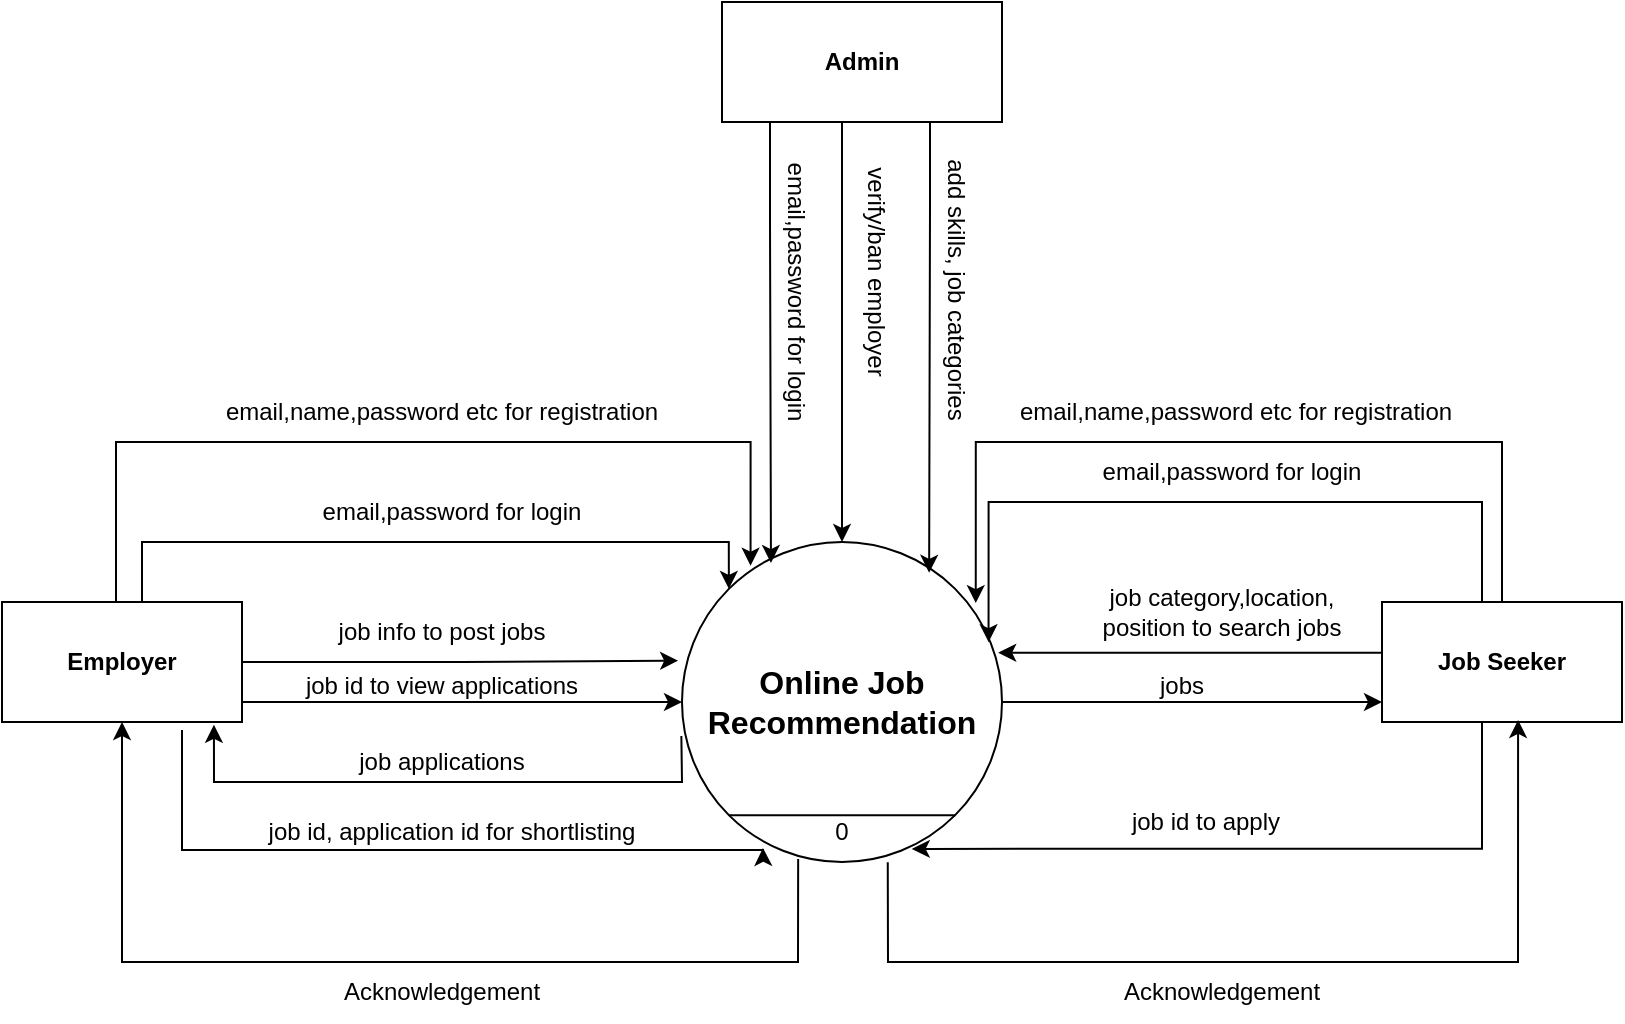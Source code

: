 <mxfile version="19.0.2" type="device"><diagram id="kgpKYQtTHZ0yAKxKKP6v" name="Page-1"><mxGraphModel dx="1550" dy="769" grid="1" gridSize="10" guides="1" tooltips="1" connect="1" arrows="1" fold="1" page="1" pageScale="1" pageWidth="850" pageHeight="1100" math="0" shadow="0"><root><mxCell id="0"/><mxCell id="1" parent="0"/><mxCell id="LfbouAv4_YoSVyIvDfoa-42" style="edgeStyle=orthogonalEdgeStyle;rounded=0;orthogonalLoop=1;jettySize=auto;html=1;exitX=1;exitY=0.5;exitDx=0;exitDy=0;" edge="1" parent="1"><mxGeometry relative="1" as="geometry"><mxPoint x="519" y="410" as="sourcePoint"/><mxPoint x="710" y="410" as="targetPoint"/><Array as="points"><mxPoint x="710" y="410"/></Array></mxGeometry></mxCell><mxCell id="LfbouAv4_YoSVyIvDfoa-1" value="&lt;font style=&quot;font-size: 16px;&quot;&gt;&lt;b&gt;Online Job Recommendation&lt;/b&gt;&lt;/font&gt;" style="ellipse;whiteSpace=wrap;html=1;aspect=fixed;" vertex="1" parent="1"><mxGeometry x="360" y="330" width="160" height="160" as="geometry"/></mxCell><mxCell id="LfbouAv4_YoSVyIvDfoa-16" style="edgeStyle=orthogonalEdgeStyle;rounded=0;orthogonalLoop=1;jettySize=auto;html=1;entryX=0.278;entryY=0.066;entryDx=0;entryDy=0;entryPerimeter=0;" edge="1" parent="1" source="LfbouAv4_YoSVyIvDfoa-3" target="LfbouAv4_YoSVyIvDfoa-1"><mxGeometry relative="1" as="geometry"><Array as="points"><mxPoint x="404" y="170"/><mxPoint x="404" y="170"/></Array></mxGeometry></mxCell><mxCell id="LfbouAv4_YoSVyIvDfoa-18" style="edgeStyle=orthogonalEdgeStyle;rounded=0;orthogonalLoop=1;jettySize=auto;html=1;entryX=0.5;entryY=0;entryDx=0;entryDy=0;" edge="1" parent="1" source="LfbouAv4_YoSVyIvDfoa-3" target="LfbouAv4_YoSVyIvDfoa-1"><mxGeometry relative="1" as="geometry"><Array as="points"><mxPoint x="440" y="210"/><mxPoint x="440" y="210"/></Array></mxGeometry></mxCell><mxCell id="LfbouAv4_YoSVyIvDfoa-21" style="edgeStyle=orthogonalEdgeStyle;rounded=0;orthogonalLoop=1;jettySize=auto;html=1;entryX=1;entryY=0;entryDx=0;entryDy=0;" edge="1" parent="1"><mxGeometry relative="1" as="geometry"><mxPoint x="484" y="112" as="sourcePoint"/><mxPoint x="483.569" y="345.431" as="targetPoint"/><Array as="points"><mxPoint x="484" y="162"/><mxPoint x="484" y="162"/></Array></mxGeometry></mxCell><mxCell id="LfbouAv4_YoSVyIvDfoa-3" value="&lt;b&gt;Admin&lt;/b&gt;" style="rounded=0;whiteSpace=wrap;html=1;" vertex="1" parent="1"><mxGeometry x="380" y="60" width="140" height="60" as="geometry"/></mxCell><mxCell id="LfbouAv4_YoSVyIvDfoa-25" style="edgeStyle=orthogonalEdgeStyle;rounded=0;orthogonalLoop=1;jettySize=auto;html=1;entryX=0;entryY=0;entryDx=0;entryDy=0;" edge="1" parent="1" source="LfbouAv4_YoSVyIvDfoa-4" target="LfbouAv4_YoSVyIvDfoa-1"><mxGeometry relative="1" as="geometry"><Array as="points"><mxPoint x="90" y="330"/><mxPoint x="383" y="330"/></Array></mxGeometry></mxCell><mxCell id="LfbouAv4_YoSVyIvDfoa-29" style="edgeStyle=orthogonalEdgeStyle;rounded=0;orthogonalLoop=1;jettySize=auto;html=1;entryX=-0.012;entryY=0.371;entryDx=0;entryDy=0;entryPerimeter=0;" edge="1" parent="1" source="LfbouAv4_YoSVyIvDfoa-4" target="LfbouAv4_YoSVyIvDfoa-1"><mxGeometry relative="1" as="geometry"/></mxCell><mxCell id="LfbouAv4_YoSVyIvDfoa-32" style="edgeStyle=orthogonalEdgeStyle;rounded=0;orthogonalLoop=1;jettySize=auto;html=1;exitX=1;exitY=0.75;exitDx=0;exitDy=0;entryX=0;entryY=0.5;entryDx=0;entryDy=0;" edge="1" parent="1" source="LfbouAv4_YoSVyIvDfoa-4" target="LfbouAv4_YoSVyIvDfoa-1"><mxGeometry relative="1" as="geometry"><Array as="points"><mxPoint x="140" y="410"/></Array></mxGeometry></mxCell><mxCell id="LfbouAv4_YoSVyIvDfoa-38" style="edgeStyle=orthogonalEdgeStyle;rounded=0;orthogonalLoop=1;jettySize=auto;html=1;exitX=0.75;exitY=1;exitDx=0;exitDy=0;entryX=0.253;entryY=0.931;entryDx=0;entryDy=0;entryPerimeter=0;" edge="1" parent="1"><mxGeometry relative="1" as="geometry"><mxPoint x="110" y="424" as="sourcePoint"/><mxPoint x="400.48" y="482.96" as="targetPoint"/><Array as="points"><mxPoint x="110" y="484"/></Array></mxGeometry></mxCell><mxCell id="LfbouAv4_YoSVyIvDfoa-52" style="edgeStyle=orthogonalEdgeStyle;rounded=0;orthogonalLoop=1;jettySize=auto;html=1;entryX=0.233;entryY=0.074;entryDx=0;entryDy=0;entryPerimeter=0;fontSize=16;" edge="1" parent="1"><mxGeometry relative="1" as="geometry"><mxPoint x="77" y="360" as="sourcePoint"/><mxPoint x="394.28" y="341.84" as="targetPoint"/><Array as="points"><mxPoint x="77" y="280"/><mxPoint x="394" y="280"/></Array></mxGeometry></mxCell><mxCell id="LfbouAv4_YoSVyIvDfoa-4" value="&lt;b&gt;Employer&lt;/b&gt;" style="rounded=0;whiteSpace=wrap;html=1;" vertex="1" parent="1"><mxGeometry x="20" y="360" width="120" height="60" as="geometry"/></mxCell><mxCell id="LfbouAv4_YoSVyIvDfoa-23" style="edgeStyle=orthogonalEdgeStyle;rounded=0;orthogonalLoop=1;jettySize=auto;html=1;entryX=0.918;entryY=0.191;entryDx=0;entryDy=0;entryPerimeter=0;" edge="1" parent="1" source="LfbouAv4_YoSVyIvDfoa-5" target="LfbouAv4_YoSVyIvDfoa-1"><mxGeometry relative="1" as="geometry"><Array as="points"><mxPoint x="770" y="280"/><mxPoint x="507" y="280"/></Array></mxGeometry></mxCell><mxCell id="LfbouAv4_YoSVyIvDfoa-28" style="edgeStyle=orthogonalEdgeStyle;rounded=0;orthogonalLoop=1;jettySize=auto;html=1;entryX=0.958;entryY=0.313;entryDx=0;entryDy=0;entryPerimeter=0;" edge="1" parent="1" source="LfbouAv4_YoSVyIvDfoa-5" target="LfbouAv4_YoSVyIvDfoa-1"><mxGeometry relative="1" as="geometry"><Array as="points"><mxPoint x="760" y="310"/><mxPoint x="513" y="310"/></Array></mxGeometry></mxCell><mxCell id="LfbouAv4_YoSVyIvDfoa-40" style="edgeStyle=orthogonalEdgeStyle;rounded=0;orthogonalLoop=1;jettySize=auto;html=1;exitX=0;exitY=0.25;exitDx=0;exitDy=0;entryX=0.988;entryY=0.346;entryDx=0;entryDy=0;entryPerimeter=0;" edge="1" parent="1" source="LfbouAv4_YoSVyIvDfoa-5" target="LfbouAv4_YoSVyIvDfoa-1"><mxGeometry relative="1" as="geometry"><Array as="points"><mxPoint x="710" y="385"/></Array></mxGeometry></mxCell><mxCell id="LfbouAv4_YoSVyIvDfoa-51" style="edgeStyle=orthogonalEdgeStyle;rounded=0;orthogonalLoop=1;jettySize=auto;html=1;exitX=0.25;exitY=1;exitDx=0;exitDy=0;entryX=0.718;entryY=0.959;entryDx=0;entryDy=0;entryPerimeter=0;fontSize=16;" edge="1" parent="1" source="LfbouAv4_YoSVyIvDfoa-5" target="LfbouAv4_YoSVyIvDfoa-1"><mxGeometry relative="1" as="geometry"><Array as="points"><mxPoint x="760" y="420"/><mxPoint x="760" y="483"/></Array></mxGeometry></mxCell><mxCell id="LfbouAv4_YoSVyIvDfoa-5" value="&lt;b&gt;Job Seeker&lt;/b&gt;" style="rounded=0;whiteSpace=wrap;html=1;" vertex="1" parent="1"><mxGeometry x="710" y="360" width="120" height="60" as="geometry"/></mxCell><mxCell id="LfbouAv4_YoSVyIvDfoa-11" value="" style="endArrow=classic;html=1;rounded=0;exitX=0.363;exitY=0.991;exitDx=0;exitDy=0;exitPerimeter=0;entryX=0.5;entryY=1;entryDx=0;entryDy=0;" edge="1" parent="1" source="LfbouAv4_YoSVyIvDfoa-1" target="LfbouAv4_YoSVyIvDfoa-4"><mxGeometry width="50" height="50" relative="1" as="geometry"><mxPoint x="270" y="680" as="sourcePoint"/><mxPoint x="320" y="630" as="targetPoint"/><Array as="points"><mxPoint x="418" y="540"/><mxPoint x="80" y="540"/></Array></mxGeometry></mxCell><mxCell id="LfbouAv4_YoSVyIvDfoa-12" value="Acknowledgement" style="text;html=1;strokeColor=none;fillColor=none;align=center;verticalAlign=middle;whiteSpace=wrap;rounded=0;" vertex="1" parent="1"><mxGeometry x="200" y="540" width="80" height="30" as="geometry"/></mxCell><mxCell id="LfbouAv4_YoSVyIvDfoa-13" value="" style="endArrow=classic;html=1;rounded=0;exitX=0.643;exitY=1.001;exitDx=0;exitDy=0;exitPerimeter=0;entryX=0.567;entryY=0.983;entryDx=0;entryDy=0;entryPerimeter=0;" edge="1" parent="1" source="LfbouAv4_YoSVyIvDfoa-1" target="LfbouAv4_YoSVyIvDfoa-5"><mxGeometry width="50" height="50" relative="1" as="geometry"><mxPoint x="630" y="640" as="sourcePoint"/><mxPoint x="680" y="590" as="targetPoint"/><Array as="points"><mxPoint x="463" y="540"/><mxPoint x="778" y="540"/></Array></mxGeometry></mxCell><mxCell id="LfbouAv4_YoSVyIvDfoa-14" value="Acknowledgement" style="text;html=1;strokeColor=none;fillColor=none;align=center;verticalAlign=middle;whiteSpace=wrap;rounded=0;" vertex="1" parent="1"><mxGeometry x="590" y="540" width="80" height="30" as="geometry"/></mxCell><mxCell id="LfbouAv4_YoSVyIvDfoa-17" value="email,password for login" style="text;html=1;strokeColor=none;fillColor=none;align=center;verticalAlign=middle;whiteSpace=wrap;rounded=0;rotation=90;" vertex="1" parent="1"><mxGeometry x="327" y="190" width="180" height="30" as="geometry"/></mxCell><mxCell id="LfbouAv4_YoSVyIvDfoa-19" value="verify/ban employer" style="text;html=1;strokeColor=none;fillColor=none;align=center;verticalAlign=middle;whiteSpace=wrap;rounded=0;rotation=90;" vertex="1" parent="1"><mxGeometry x="392" y="180" width="130" height="30" as="geometry"/></mxCell><mxCell id="LfbouAv4_YoSVyIvDfoa-22" value="add skills, job categories" style="text;html=1;strokeColor=none;fillColor=none;align=center;verticalAlign=middle;whiteSpace=wrap;rounded=0;rotation=90;" vertex="1" parent="1"><mxGeometry x="422" y="189" width="150" height="30" as="geometry"/></mxCell><mxCell id="LfbouAv4_YoSVyIvDfoa-26" value="email,password for login" style="text;html=1;strokeColor=none;fillColor=none;align=center;verticalAlign=middle;whiteSpace=wrap;rounded=0;" vertex="1" parent="1"><mxGeometry x="170" y="300" width="150" height="30" as="geometry"/></mxCell><mxCell id="LfbouAv4_YoSVyIvDfoa-27" value="email,password for login" style="text;html=1;strokeColor=none;fillColor=none;align=center;verticalAlign=middle;whiteSpace=wrap;rounded=0;" vertex="1" parent="1"><mxGeometry x="560" y="280" width="150" height="30" as="geometry"/></mxCell><mxCell id="LfbouAv4_YoSVyIvDfoa-30" value="job info to post jobs" style="text;html=1;strokeColor=none;fillColor=none;align=center;verticalAlign=middle;whiteSpace=wrap;rounded=0;" vertex="1" parent="1"><mxGeometry x="150" y="360" width="180" height="30" as="geometry"/></mxCell><mxCell id="LfbouAv4_YoSVyIvDfoa-33" value="job id to view applications" style="text;html=1;strokeColor=none;fillColor=none;align=center;verticalAlign=middle;whiteSpace=wrap;rounded=0;" vertex="1" parent="1"><mxGeometry x="170" y="387" width="140" height="30" as="geometry"/></mxCell><mxCell id="LfbouAv4_YoSVyIvDfoa-34" value="" style="endArrow=classic;html=1;rounded=0;entryX=0.883;entryY=1.023;entryDx=0;entryDy=0;entryPerimeter=0;exitX=-0.002;exitY=0.606;exitDx=0;exitDy=0;exitPerimeter=0;" edge="1" parent="1" source="LfbouAv4_YoSVyIvDfoa-1" target="LfbouAv4_YoSVyIvDfoa-4"><mxGeometry width="50" height="50" relative="1" as="geometry"><mxPoint x="210" y="500" as="sourcePoint"/><mxPoint x="260" y="450" as="targetPoint"/><Array as="points"><mxPoint x="360" y="450"/><mxPoint x="126" y="450"/></Array></mxGeometry></mxCell><mxCell id="LfbouAv4_YoSVyIvDfoa-35" value="job applications" style="text;html=1;strokeColor=none;fillColor=none;align=center;verticalAlign=middle;whiteSpace=wrap;rounded=0;" vertex="1" parent="1"><mxGeometry x="195" y="425" width="90" height="30" as="geometry"/></mxCell><mxCell id="LfbouAv4_YoSVyIvDfoa-39" value="job id, application id for shortlisting" style="text;html=1;strokeColor=none;fillColor=none;align=center;verticalAlign=middle;whiteSpace=wrap;rounded=0;" vertex="1" parent="1"><mxGeometry x="150" y="460" width="190" height="30" as="geometry"/></mxCell><mxCell id="LfbouAv4_YoSVyIvDfoa-41" value="job category,location, position to search jobs" style="text;html=1;strokeColor=none;fillColor=none;align=center;verticalAlign=middle;whiteSpace=wrap;rounded=0;" vertex="1" parent="1"><mxGeometry x="560" y="350" width="140" height="30" as="geometry"/></mxCell><mxCell id="LfbouAv4_YoSVyIvDfoa-43" value="jobs" style="text;html=1;strokeColor=none;fillColor=none;align=center;verticalAlign=middle;whiteSpace=wrap;rounded=0;" vertex="1" parent="1"><mxGeometry x="580" y="387" width="60" height="30" as="geometry"/></mxCell><mxCell id="LfbouAv4_YoSVyIvDfoa-45" value="job id to apply" style="text;html=1;strokeColor=none;fillColor=none;align=center;verticalAlign=middle;whiteSpace=wrap;rounded=0;" vertex="1" parent="1"><mxGeometry x="572" y="430" width="100" height="80" as="geometry"/></mxCell><mxCell id="LfbouAv4_YoSVyIvDfoa-46" value="email,name,password etc for registration" style="text;html=1;strokeColor=none;fillColor=none;align=center;verticalAlign=middle;whiteSpace=wrap;rounded=0;" vertex="1" parent="1"><mxGeometry x="522" y="250" width="230" height="30" as="geometry"/></mxCell><mxCell id="LfbouAv4_YoSVyIvDfoa-47" value="email,name,password etc for registration" style="text;html=1;strokeColor=none;fillColor=none;align=center;verticalAlign=middle;whiteSpace=wrap;rounded=0;" vertex="1" parent="1"><mxGeometry x="125" y="250" width="230" height="30" as="geometry"/></mxCell><mxCell id="LfbouAv4_YoSVyIvDfoa-48" value="" style="endArrow=none;html=1;rounded=0;exitX=0;exitY=1;exitDx=0;exitDy=0;entryX=1;entryY=1;entryDx=0;entryDy=0;" edge="1" parent="1" source="LfbouAv4_YoSVyIvDfoa-1" target="LfbouAv4_YoSVyIvDfoa-1"><mxGeometry width="50" height="50" relative="1" as="geometry"><mxPoint x="420" y="470" as="sourcePoint"/><mxPoint x="470" y="420" as="targetPoint"/></mxGeometry></mxCell><mxCell id="LfbouAv4_YoSVyIvDfoa-50" value="0" style="text;html=1;strokeColor=none;fillColor=none;align=center;verticalAlign=middle;whiteSpace=wrap;rounded=0;" vertex="1" parent="1"><mxGeometry x="410" y="460" width="60" height="30" as="geometry"/></mxCell></root></mxGraphModel></diagram></mxfile>